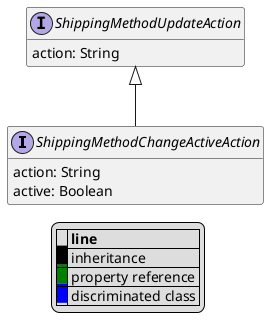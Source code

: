 @startuml

hide empty fields
hide empty methods
legend
|= |= line |
|<back:black>   </back>| inheritance |
|<back:green>   </back>| property reference |
|<back:blue>   </back>| discriminated class |
endlegend
interface ShippingMethodChangeActiveAction [[ShippingMethodChangeActiveAction.svg]] extends ShippingMethodUpdateAction {
    action: String
    active: Boolean
}
interface ShippingMethodUpdateAction [[ShippingMethodUpdateAction.svg]]  {
    action: String
}





@enduml

